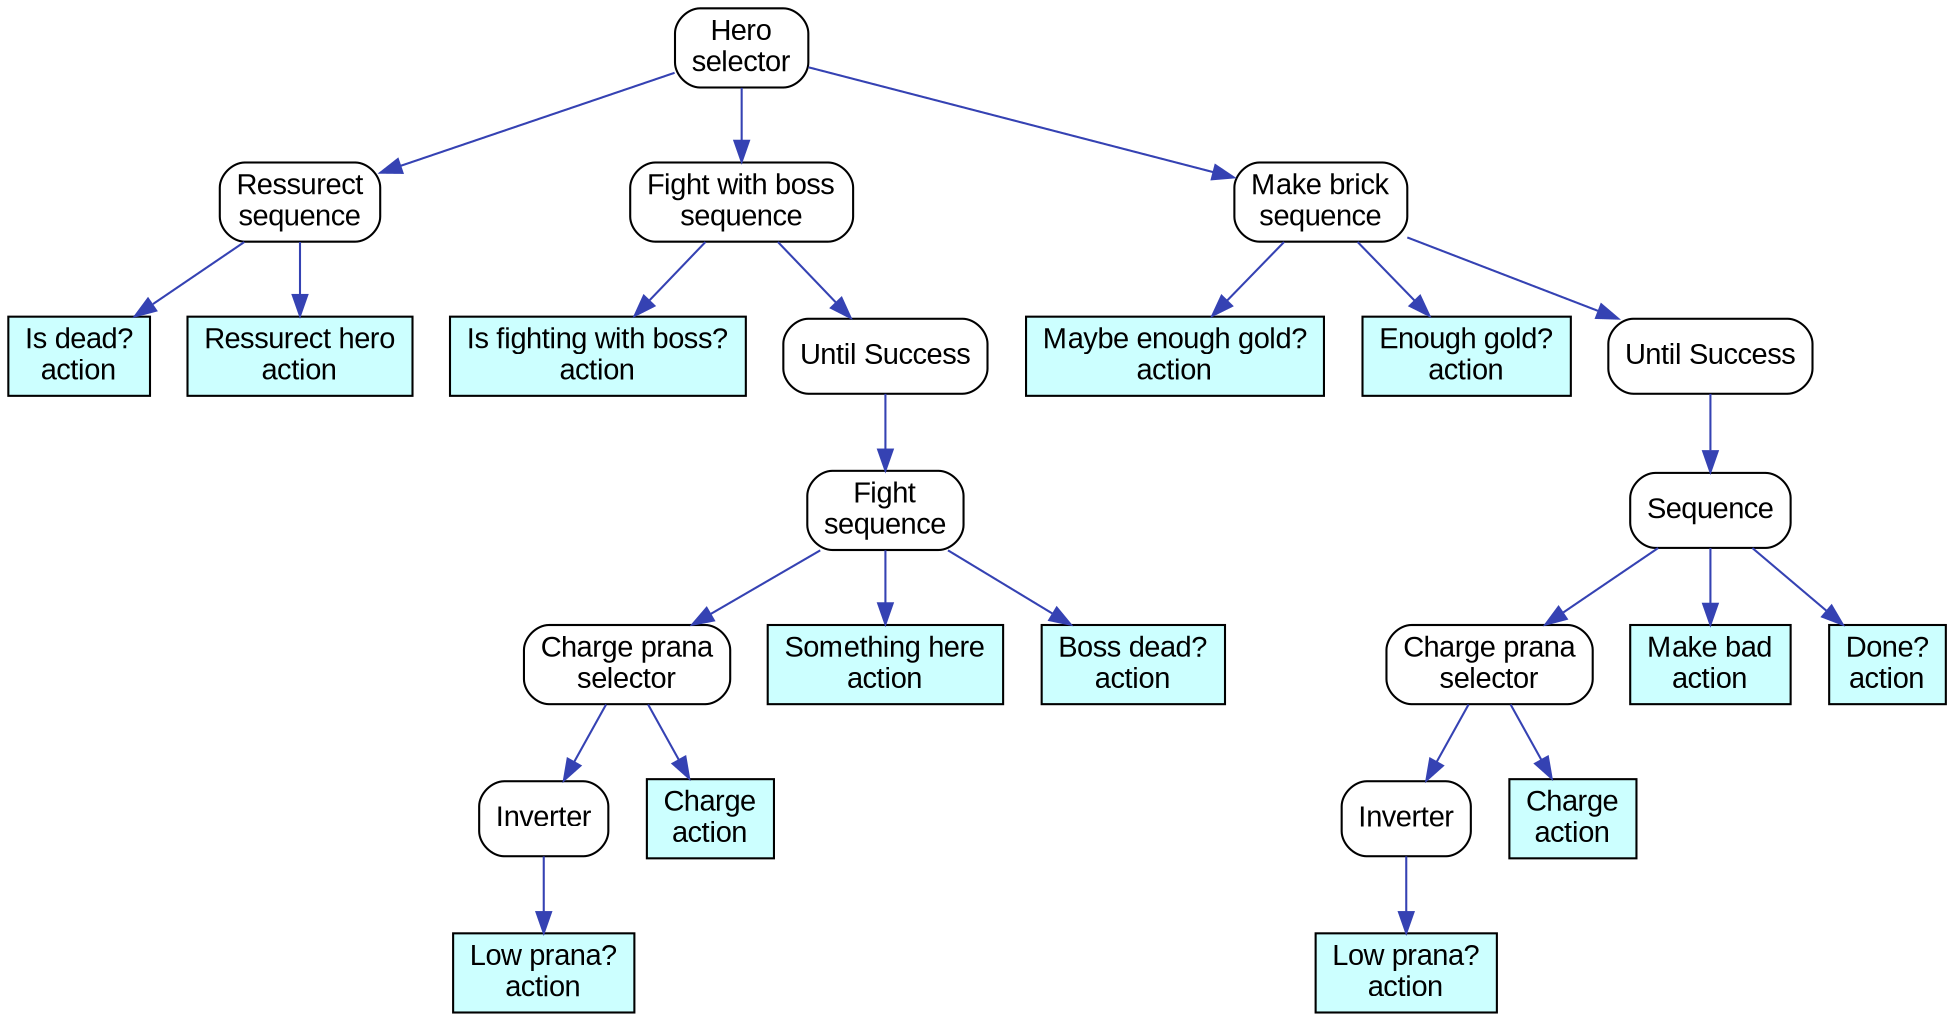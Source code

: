 digraph bt {
graph [ordering="out",rankdir="TB"];node [fontname=Arial, style="rounded", shape=box]edge [color="0.650 0.700 0.700"]N_14152 [label="Hero\nselector"];
N_14130 [label="Ressurect\nsequence"];
N_14152 -> N_14130
N_14128 [label="Is dead?\naction",style="filled",fillcolor="#CCFFFF"];
N_14130 -> N_14128
N_14129 [label="Ressurect hero\naction",style="filled",fillcolor="#CCFFFF"];
N_14130 -> N_14129
N_14140 [label="Fight with boss\nsequence"];
N_14152 -> N_14140
N_14131 [label="Is fighting with boss?\naction",style="filled",fillcolor="#CCFFFF"];
N_14140 -> N_14131
N_14139 [label="Until Success"];
N_14140 -> N_14139
N_14138 [label="Fight\nsequence"];
N_14139 -> N_14138
N_14135 [label="Charge prana\nselector"];
N_14138 -> N_14135
N_14133 [label="Inverter"];
N_14135 -> N_14133
N_14132 [label="Low prana?\naction",style="filled",fillcolor="#CCFFFF"];
N_14133 -> N_14132
N_14134 [label="Charge\naction",style="filled",fillcolor="#CCFFFF"];
N_14135 -> N_14134
N_14136 [label="Something here\naction",style="filled",fillcolor="#CCFFFF"];
N_14138 -> N_14136
N_14137 [label="Boss dead?\naction",style="filled",fillcolor="#CCFFFF"];
N_14138 -> N_14137
N_14151 [label="Make brick\nsequence"];
N_14152 -> N_14151
N_14141 [label="Maybe enough gold?\naction",style="filled",fillcolor="#CCFFFF"];
N_14151 -> N_14141
N_14142 [label="Enough gold?\naction",style="filled",fillcolor="#CCFFFF"];
N_14151 -> N_14142
N_14150 [label="Until Success"];
N_14151 -> N_14150
N_14149 [label="Sequence"];
N_14150 -> N_14149
N_14146 [label="Charge prana\nselector"];
N_14149 -> N_14146
N_14144 [label="Inverter"];
N_14146 -> N_14144
N_14143 [label="Low prana?\naction",style="filled",fillcolor="#CCFFFF"];
N_14144 -> N_14143
N_14145 [label="Charge\naction",style="filled",fillcolor="#CCFFFF"];
N_14146 -> N_14145
N_14147 [label="Make bad\naction",style="filled",fillcolor="#CCFFFF"];
N_14149 -> N_14147
N_14148 [label="Done?\naction",style="filled",fillcolor="#CCFFFF"];
N_14149 -> N_14148
}